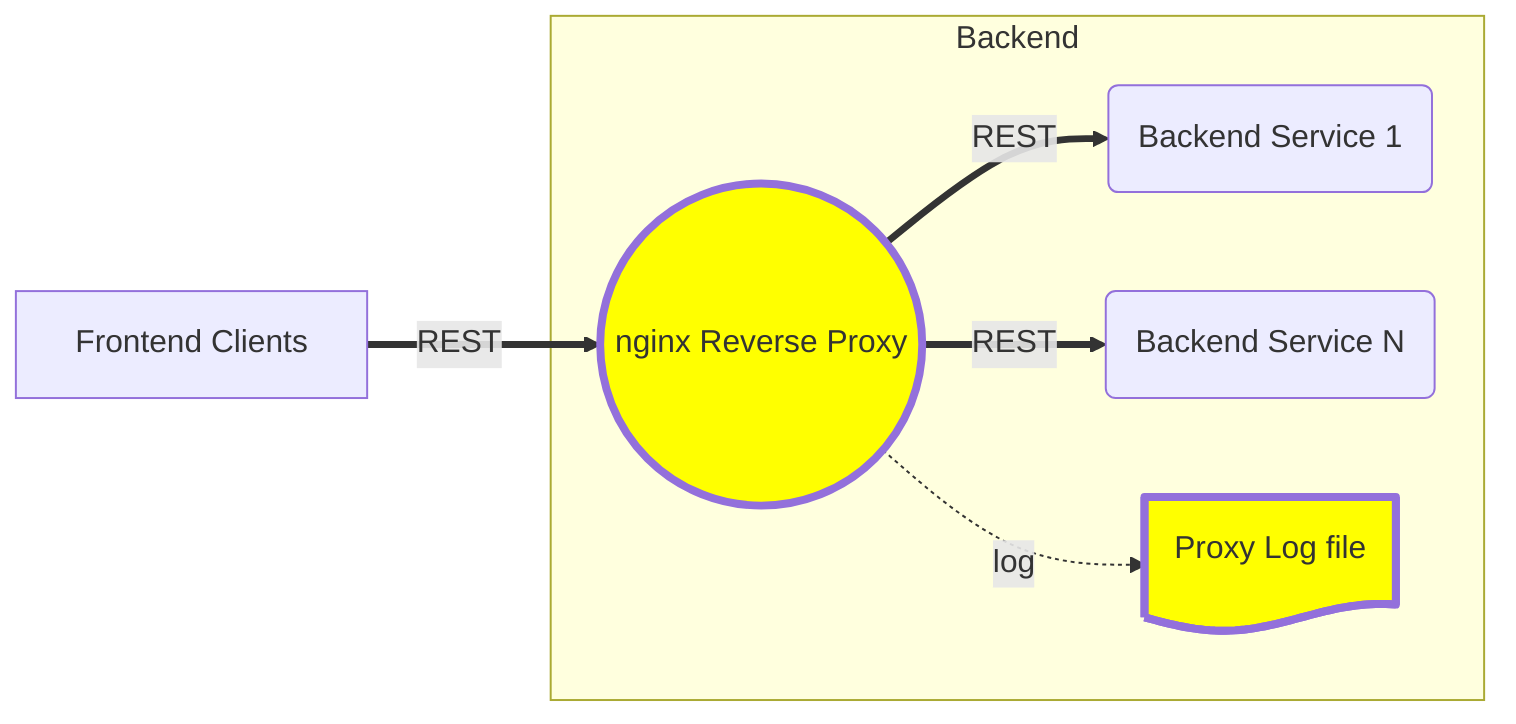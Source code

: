 flowchart LR

    clients[Frontend Clients]

    subgraph backend[Backend]
        proxy((nginx Reverse Proxy))
        style proxy fill:#ffff00,stroke-width:4px

        backend1(Backend Service 1)
        backend2(Backend Service N)
        logfile@{ shape: doc, label: "Proxy Log file"}
        style logfile fill:#ffff00,stroke-width:4px
    end

    clients == REST ==> proxy
    proxy == REST ==> backend1
    proxy == REST ==> backend2

    proxy -. log .-> logfile